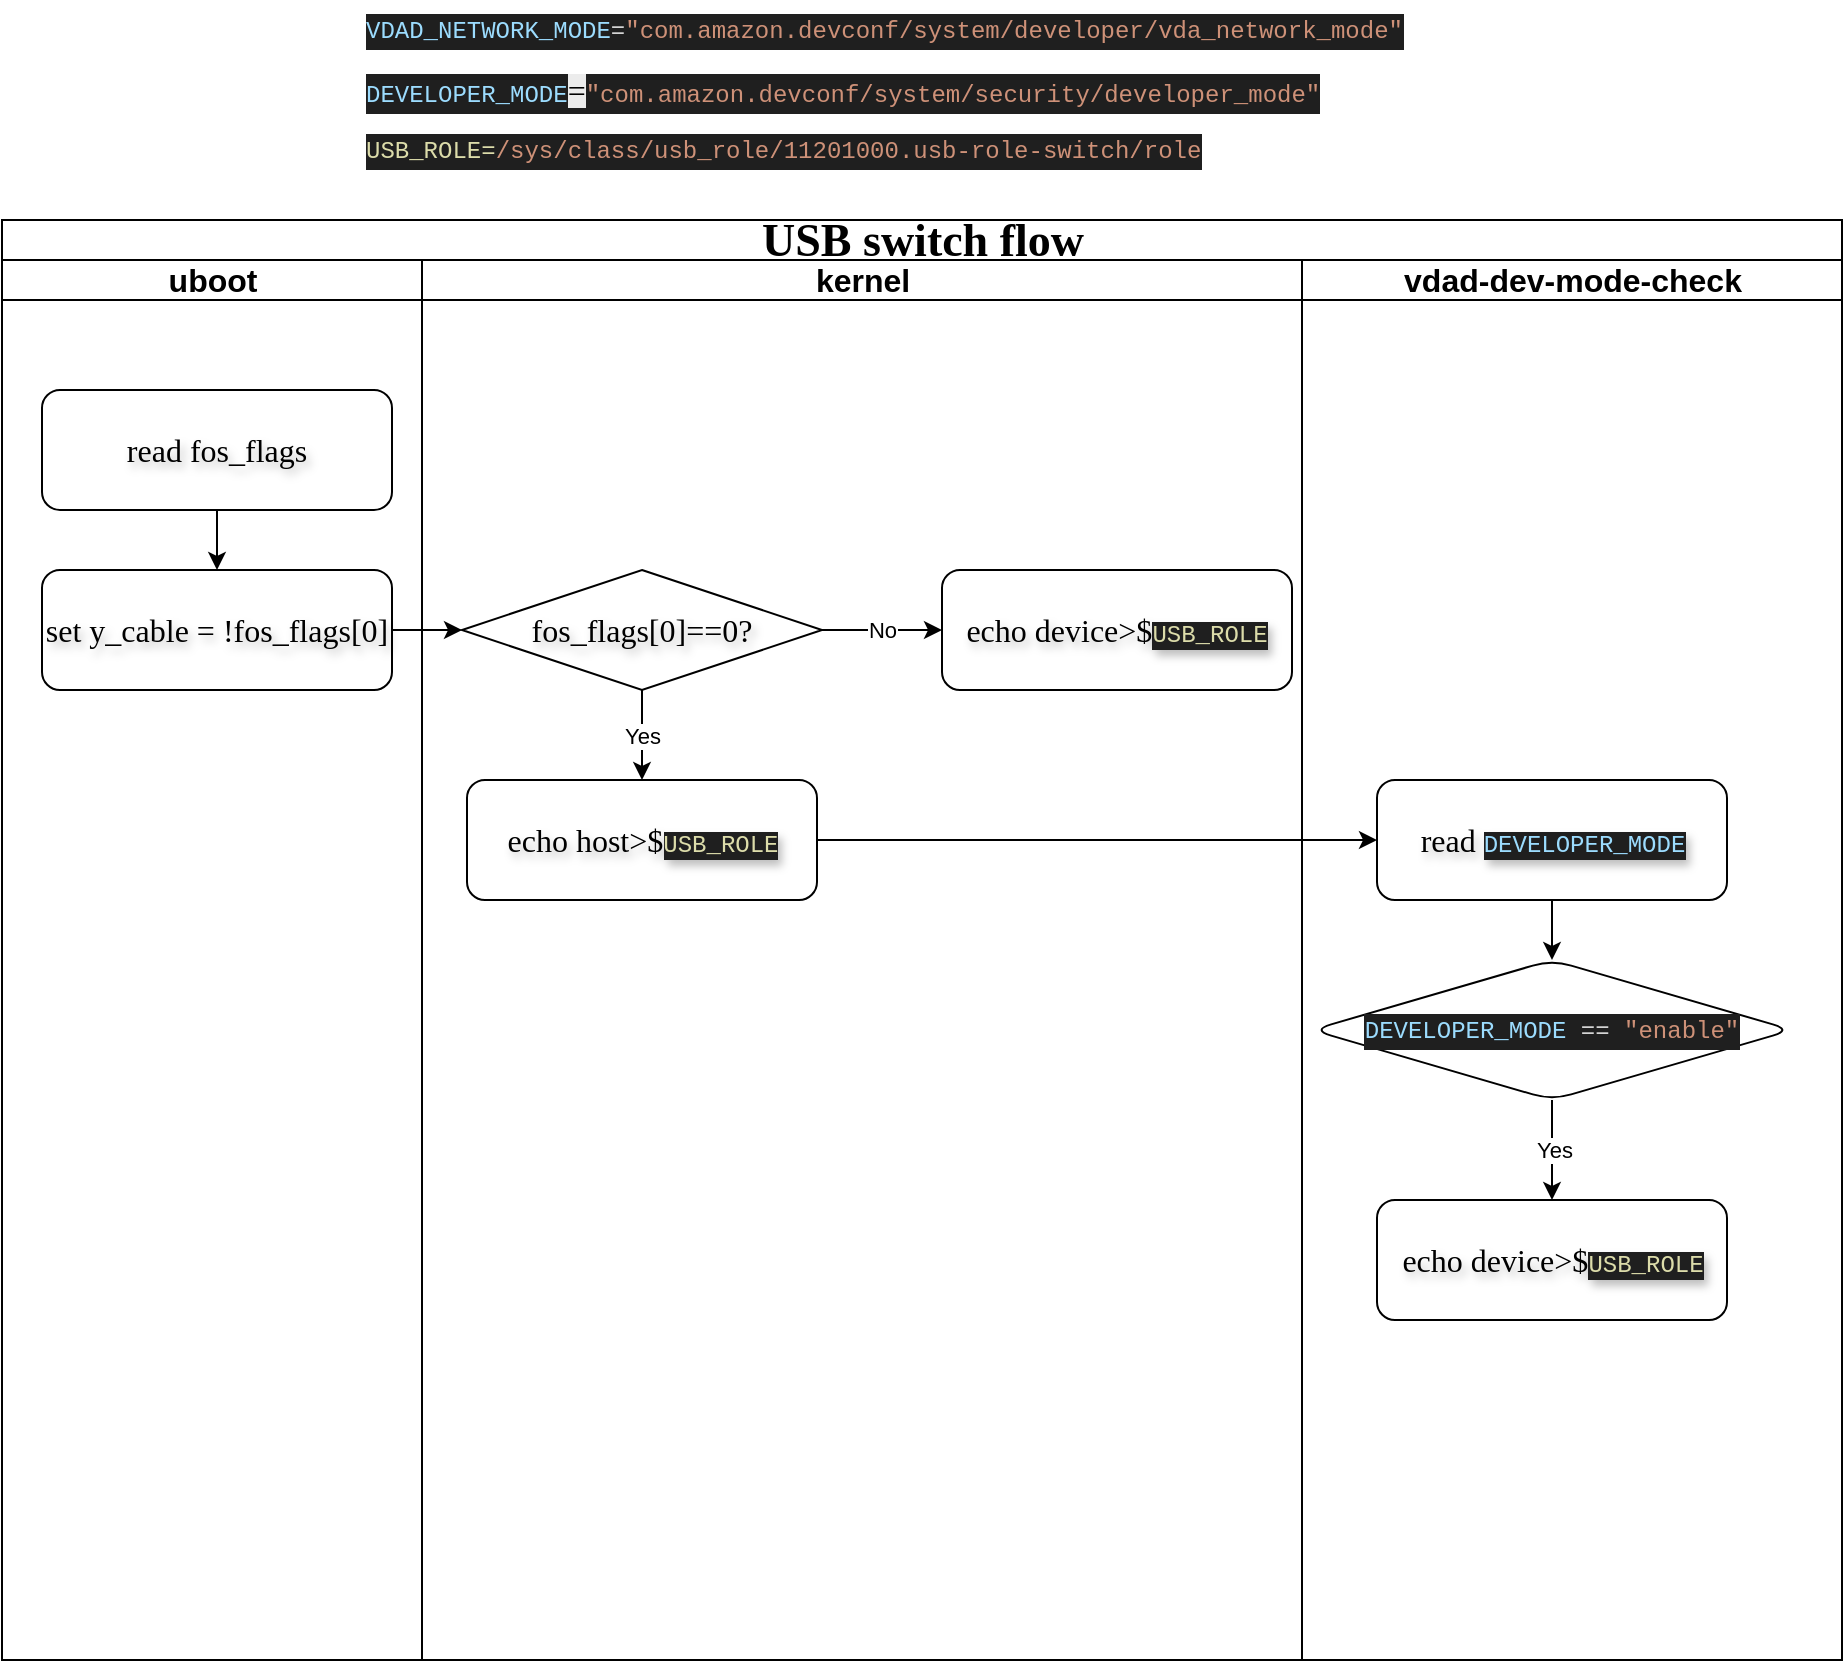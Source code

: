 <mxfile version="26.2.14">
  <diagram name="Page-1" id="74e2e168-ea6b-b213-b513-2b3c1d86103e">
    <mxGraphModel dx="1473" dy="705" grid="1" gridSize="10" guides="1" tooltips="1" connect="1" arrows="1" fold="1" page="1" pageScale="1" pageWidth="1100" pageHeight="850" background="none" math="0" shadow="0">
      <root>
        <mxCell id="0" />
        <mxCell id="1" parent="0" />
        <mxCell id="77e6c97f196da883-1" value="&lt;h2&gt;&lt;font style=&quot;font-size: 23px;&quot;&gt;USB switch flow&lt;/font&gt;&lt;/h2&gt;" style="swimlane;html=1;childLayout=stackLayout;startSize=20;rounded=0;shadow=0;labelBackgroundColor=none;strokeWidth=1;fontFamily=Verdana;fontSize=8;align=center;" parent="1" vertex="1">
          <mxGeometry x="20" y="160" width="920" height="720" as="geometry">
            <mxRectangle x="70" y="40" width="220" height="40" as="alternateBounds" />
          </mxGeometry>
        </mxCell>
        <mxCell id="77e6c97f196da883-2" value="uboot" style="swimlane;html=1;startSize=20;fontSize=16;" parent="77e6c97f196da883-1" vertex="1">
          <mxGeometry y="20" width="210" height="700" as="geometry" />
        </mxCell>
        <mxCell id="xCgZh7yVD2SJTdRkjmUY-3" value="" style="edgeStyle=orthogonalEdgeStyle;rounded=0;orthogonalLoop=1;jettySize=auto;html=1;" parent="77e6c97f196da883-2" source="77e6c97f196da883-8" target="77e6c97f196da883-9" edge="1">
          <mxGeometry relative="1" as="geometry" />
        </mxCell>
        <mxCell id="77e6c97f196da883-8" value="read fos_flags" style="rounded=1;whiteSpace=wrap;html=1;shadow=0;labelBackgroundColor=none;strokeWidth=1;fontFamily=Verdana;fontSize=16;align=center;textShadow=1;" parent="77e6c97f196da883-2" vertex="1">
          <mxGeometry x="20" y="65" width="175" height="60" as="geometry" />
        </mxCell>
        <mxCell id="77e6c97f196da883-9" value="set y_cable = !fos_flags[0]" style="rounded=1;whiteSpace=wrap;html=1;shadow=0;labelBackgroundColor=none;strokeWidth=1;fontFamily=Verdana;fontSize=16;align=center;textShadow=1;" parent="77e6c97f196da883-2" vertex="1">
          <mxGeometry x="20" y="155" width="175" height="60" as="geometry" />
        </mxCell>
        <mxCell id="77e6c97f196da883-3" value="kernel" style="swimlane;html=1;startSize=20;fontSize=16;" parent="77e6c97f196da883-1" vertex="1">
          <mxGeometry x="210" y="20" width="440" height="700" as="geometry" />
        </mxCell>
        <mxCell id="xCgZh7yVD2SJTdRkjmUY-11" value="Yes" style="edgeStyle=orthogonalEdgeStyle;rounded=0;orthogonalLoop=1;jettySize=auto;html=1;" parent="77e6c97f196da883-3" source="77e6c97f196da883-13" target="xCgZh7yVD2SJTdRkjmUY-10" edge="1">
          <mxGeometry relative="1" as="geometry" />
        </mxCell>
        <mxCell id="77e6c97f196da883-13" value="fos_flags[0]==0?" style="rhombus;whiteSpace=wrap;html=1;rounded=0;shadow=0;labelBackgroundColor=none;strokeWidth=1;fontFamily=Verdana;fontSize=16;align=center;textShadow=1;" parent="77e6c97f196da883-3" vertex="1">
          <mxGeometry x="20" y="155" width="180" height="60" as="geometry" />
        </mxCell>
        <mxCell id="xCgZh7yVD2SJTdRkjmUY-10" value="echo host&amp;gt;$&lt;span style=&quot;color: rgb(220, 220, 170); font-family: Menlo, Monaco, &amp;quot;Courier New&amp;quot;, monospace; font-size: 12px; text-align: left; white-space: pre; background-color: rgb(31, 31, 31);&quot;&gt;USB_ROLE&lt;/span&gt;" style="rounded=1;whiteSpace=wrap;html=1;shadow=0;labelBackgroundColor=none;strokeWidth=1;fontFamily=Verdana;fontSize=16;align=center;textShadow=1;" parent="77e6c97f196da883-3" vertex="1">
          <mxGeometry x="22.5" y="260" width="175" height="60" as="geometry" />
        </mxCell>
        <mxCell id="xCgZh7yVD2SJTdRkjmUY-14" value="No" style="edgeStyle=orthogonalEdgeStyle;rounded=0;orthogonalLoop=1;jettySize=auto;html=1;entryX=0;entryY=0.5;entryDx=0;entryDy=0;" parent="77e6c97f196da883-3" source="77e6c97f196da883-13" target="xCgZh7yVD2SJTdRkjmUY-15" edge="1">
          <mxGeometry relative="1" as="geometry">
            <mxPoint x="230" y="185" as="targetPoint" />
          </mxGeometry>
        </mxCell>
        <mxCell id="xCgZh7yVD2SJTdRkjmUY-15" value="echo device&amp;gt;$&lt;span style=&quot;color: rgb(220, 220, 170); font-family: Menlo, Monaco, &amp;quot;Courier New&amp;quot;, monospace; font-size: 12px; text-align: left; white-space: pre; background-color: rgb(31, 31, 31);&quot;&gt;USB_ROLE&lt;/span&gt;" style="rounded=1;whiteSpace=wrap;html=1;shadow=0;labelBackgroundColor=none;strokeWidth=1;fontFamily=Verdana;fontSize=16;align=center;textShadow=1;" parent="77e6c97f196da883-3" vertex="1">
          <mxGeometry x="260" y="155" width="175" height="60" as="geometry" />
        </mxCell>
        <mxCell id="xCgZh7yVD2SJTdRkjmUY-5" value="" style="edgeStyle=orthogonalEdgeStyle;rounded=0;orthogonalLoop=1;jettySize=auto;html=1;entryX=0;entryY=0.5;entryDx=0;entryDy=0;" parent="77e6c97f196da883-1" source="77e6c97f196da883-9" target="77e6c97f196da883-13" edge="1">
          <mxGeometry relative="1" as="geometry">
            <mxPoint x="190" y="205" as="targetPoint" />
          </mxGeometry>
        </mxCell>
        <mxCell id="xCgZh7yVD2SJTdRkjmUY-32" style="edgeStyle=orthogonalEdgeStyle;rounded=0;orthogonalLoop=1;jettySize=auto;html=1;" parent="77e6c97f196da883-1" source="xCgZh7yVD2SJTdRkjmUY-10" target="xCgZh7yVD2SJTdRkjmUY-29" edge="1">
          <mxGeometry relative="1" as="geometry" />
        </mxCell>
        <mxCell id="77e6c97f196da883-4" value="vdad-dev-mode-check" style="swimlane;html=1;startSize=20;fontSize=16;" parent="77e6c97f196da883-1" vertex="1">
          <mxGeometry x="650" y="20" width="270" height="700" as="geometry" />
        </mxCell>
        <mxCell id="xCgZh7yVD2SJTdRkjmUY-34" value="" style="edgeStyle=orthogonalEdgeStyle;rounded=0;orthogonalLoop=1;jettySize=auto;html=1;" parent="77e6c97f196da883-4" source="xCgZh7yVD2SJTdRkjmUY-29" target="xCgZh7yVD2SJTdRkjmUY-33" edge="1">
          <mxGeometry relative="1" as="geometry" />
        </mxCell>
        <mxCell id="xCgZh7yVD2SJTdRkjmUY-29" value="read&amp;nbsp;&lt;span style=&quot;color: rgb(156, 220, 254); background-color: rgb(31, 31, 31); font-family: Menlo, Monaco, &amp;quot;Courier New&amp;quot;, monospace; font-size: 12px; white-space: pre;&quot;&gt;DEVELOPER_MODE&lt;/span&gt;" style="rounded=1;whiteSpace=wrap;html=1;shadow=0;labelBackgroundColor=none;strokeWidth=1;fontFamily=Verdana;fontSize=16;align=center;textShadow=1;" parent="77e6c97f196da883-4" vertex="1">
          <mxGeometry x="37.5" y="260" width="175" height="60" as="geometry" />
        </mxCell>
        <mxCell id="xCgZh7yVD2SJTdRkjmUY-37" value="Yes" style="edgeStyle=orthogonalEdgeStyle;rounded=0;orthogonalLoop=1;jettySize=auto;html=1;entryX=0.5;entryY=0;entryDx=0;entryDy=0;" parent="77e6c97f196da883-4" source="xCgZh7yVD2SJTdRkjmUY-33" edge="1">
          <mxGeometry relative="1" as="geometry">
            <mxPoint x="125" y="470" as="targetPoint" />
          </mxGeometry>
        </mxCell>
        <mxCell id="xCgZh7yVD2SJTdRkjmUY-33" value="&lt;div style=&quot;background-color: rgb(31, 31, 31); font-family: Menlo, Monaco, &amp;quot;Courier New&amp;quot;, monospace; font-size: 12px; line-height: 18px; white-space: pre;&quot;&gt;&lt;span&gt;&lt;span style=&quot;color: rgb(156, 220, 254);&quot;&gt;DEVELOPER_MODE &lt;/span&gt;&lt;/span&gt;&lt;span style=&quot;color: rgb(212, 212, 212);&quot;&gt;==&lt;/span&gt;&lt;span style=&quot;color: rgb(204, 204, 204);&quot;&gt; &lt;/span&gt;&lt;span style=&quot;color: rgb(206, 145, 120);&quot;&gt;&quot;enable&quot;&lt;/span&gt;&lt;/div&gt;" style="rhombus;whiteSpace=wrap;html=1;fontSize=16;fontFamily=Verdana;rounded=1;shadow=0;labelBackgroundColor=none;strokeWidth=1;" parent="77e6c97f196da883-4" vertex="1">
          <mxGeometry x="5" y="350" width="240" height="70" as="geometry" />
        </mxCell>
        <mxCell id="xCgZh7yVD2SJTdRkjmUY-35" value="echo device&amp;gt;$&lt;span style=&quot;color: rgb(220, 220, 170); font-family: Menlo, Monaco, &amp;quot;Courier New&amp;quot;, monospace; font-size: 12px; text-align: left; white-space: pre; background-color: rgb(31, 31, 31);&quot;&gt;USB_ROLE&lt;/span&gt;" style="rounded=1;whiteSpace=wrap;html=1;shadow=0;labelBackgroundColor=none;strokeWidth=1;fontFamily=Verdana;fontSize=16;align=center;textShadow=1;" parent="77e6c97f196da883-4" vertex="1">
          <mxGeometry x="37.5" y="470" width="175" height="60" as="geometry" />
        </mxCell>
        <UserObject label="&lt;div style=&quot;background-color: rgb(31, 31, 31); font-family: Menlo, Monaco, &amp;quot;Courier New&amp;quot;, monospace; font-weight: normal; font-size: 12px; line-height: 18px; white-space: pre; color: rgb(204, 204, 204);&quot;&gt;&lt;div style=&quot;&quot;&gt;&lt;span style=&quot;color: rgb(206, 145, 120);&quot;&gt;&lt;font color=&quot;#dcdcaa&quot;&gt;USB_ROLE=&lt;/font&gt;&lt;/span&gt;&lt;span style=&quot;color: rgb(206, 145, 120);&quot;&gt;/sys/class/usb_role/11201000.usb-role-switch/role&lt;/span&gt;&lt;/div&gt;&lt;/div&gt;" link="&lt;div style=&quot;color: #cccccc;background-color: #1f1f1f;font-family: Menlo, Monaco, &#39;Courier New&#39;, monospace;font-weight: normal;font-size: 12px;line-height: 18px;white-space: pre;&quot;&gt;&lt;div&gt;&lt;span style=&quot;color: #dcdcaa;&quot;&gt;echo&lt;/span&gt;&lt;span style=&quot;color: #cccccc;&quot;&gt; &lt;/span&gt;&lt;span style=&quot;color: #ce9178;&quot;&gt;&quot;&lt;/span&gt;&lt;span style=&quot;color: #9cdcfe;&quot;&gt;$role&lt;/span&gt;&lt;span style=&quot;color: #ce9178;&quot;&gt;&quot;&lt;/span&gt;&lt;span style=&quot;color: #cccccc;&quot;&gt; &lt;/span&gt;&lt;span style=&quot;color: #d4d4d4;&quot;&gt;&amp;gt;&lt;/span&gt;&lt;span style=&quot;color: #cccccc;&quot;&gt; &lt;/span&gt;&lt;span style=&quot;color: #ce9178;&quot;&gt;/sys/class/usb_role/11201000.usb-role-switch/role&lt;/span&gt;&lt;/div&gt;&lt;/div&gt;" id="xCgZh7yVD2SJTdRkjmUY-13">
          <mxCell style="text;whiteSpace=wrap;html=1;" parent="1" vertex="1">
            <mxGeometry x="200" y="110" width="500" height="40" as="geometry" />
          </mxCell>
        </UserObject>
        <UserObject label="&lt;div style=&quot;background-color: rgb(31, 31, 31); font-family: Menlo, Monaco, &amp;quot;Courier New&amp;quot;, monospace; font-weight: normal; font-size: 12px; line-height: 18px; white-space: pre;&quot;&gt;&lt;div style=&quot;&quot;&gt;&lt;span style=&quot;color: rgb(156, 220, 254); background-color: light-dark(rgb(31, 31, 31), rgb(210, 210, 210));&quot;&gt;DEVELOPER_MODE&lt;/span&gt;&lt;span&gt;&lt;span style=&quot;background-color: light-dark(rgb(31, 31, 31), rgb(210, 210, 210));&quot;&gt;&lt;span style=&quot;color: rgb(0, 0, 0); background-color: rgb(236, 236, 236); font-family: Verdana; font-size: 16px; text-align: center; white-space: normal;&quot;&gt;=&lt;/span&gt;&lt;/span&gt;&lt;/span&gt;&lt;span style=&quot;color: rgb(206, 145, 120); background-color: light-dark(rgb(31, 31, 31), rgb(210, 210, 210));&quot;&gt;&quot;com.amazon.devconf/system/security/developer_mode&quot;&lt;/span&gt;&lt;/div&gt;&lt;/div&gt;" link="&lt;div style=&quot;color: #cccccc;background-color: #1f1f1f;font-family: Menlo, Monaco, &#39;Courier New&#39;, monospace;font-weight: normal;font-size: 12px;line-height: 18px;white-space: pre;&quot;&gt;&lt;div&gt;&lt;span style=&quot;color: #ce9178;&quot;&gt;&quot;com.amazon.devconf/system/security/developer_mode&quot;&lt;/span&gt;&lt;/div&gt;&lt;/div&gt;" id="xCgZh7yVD2SJTdRkjmUY-31">
          <mxCell style="text;whiteSpace=wrap;html=1;" parent="1" vertex="1">
            <mxGeometry x="200" y="80" width="430" height="40" as="geometry" />
          </mxCell>
        </UserObject>
        <UserObject label="&lt;div style=&quot;color: #cccccc;background-color: #1f1f1f;font-family: Menlo, Monaco, &#39;Courier New&#39;, monospace;font-weight: normal;font-size: 12px;line-height: 18px;white-space: pre;&quot;&gt;&lt;div&gt;&lt;span style=&quot;color: #9cdcfe;&quot;&gt;VDAD_NETWORK_MODE&lt;/span&gt;&lt;span style=&quot;color: #d4d4d4;&quot;&gt;=&lt;/span&gt;&lt;span style=&quot;color: #ce9178;&quot;&gt;&quot;com.amazon.devconf/system/developer/vda_network_mode&quot;&lt;/span&gt;&lt;/div&gt;&lt;div&gt;&lt;span style=&quot;color: #9cdcfe;&quot;&gt;&lt;/span&gt;&lt;/div&gt;&lt;/div&gt;" link="&lt;div style=&quot;color: #cccccc;background-color: #1f1f1f;font-family: Menlo, Monaco, &#39;Courier New&#39;, monospace;font-weight: normal;font-size: 12px;line-height: 18px;white-space: pre;&quot;&gt;&lt;div&gt;&lt;span style=&quot;color: #9cdcfe;&quot;&gt;VDAD_NETWORK_MODE&lt;/span&gt;&lt;span style=&quot;color: #d4d4d4;&quot;&gt;=&lt;/span&gt;&lt;span style=&quot;color: #ce9178;&quot;&gt;&quot;com.amazon.devconf/system/developer/vda_network_mode&quot;&lt;/span&gt;&lt;/div&gt;&lt;div&gt;&lt;span style=&quot;color: #9cdcfe;&quot;&gt;&lt;/span&gt;&lt;/div&gt;&lt;/div&gt;" id="xCgZh7yVD2SJTdRkjmUY-40">
          <mxCell style="text;whiteSpace=wrap;html=1;" parent="1" vertex="1">
            <mxGeometry x="200" y="50" width="560" height="40" as="geometry" />
          </mxCell>
        </UserObject>
      </root>
    </mxGraphModel>
  </diagram>
</mxfile>
